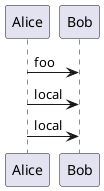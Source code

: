 {
  "sha1": "5kxdo801cbp1up35gii6ng2juio41wc",
  "insertion": {
    "when": "2024-05-30T20:48:20.766Z",
    "user": "plantuml@gmail.com"
  }
}
@startuml
'!preprocessorV2

!procedure $dummy()
!$ijk = "local"
Alice -> Bob : $ijk
!endprocedure

!global $ijk = "foo"

Alice -> Bob : $ijk
$dummy()
Alice -> Bob : $ijk

@enduml
